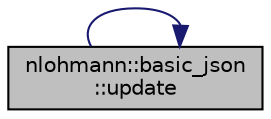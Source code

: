 digraph "nlohmann::basic_json::update"
{
 // LATEX_PDF_SIZE
  edge [fontname="Helvetica",fontsize="10",labelfontname="Helvetica",labelfontsize="10"];
  node [fontname="Helvetica",fontsize="10",shape=record];
  rankdir="LR";
  Node1 [label="nlohmann::basic_json\l::update",height=0.2,width=0.4,color="black", fillcolor="grey75", style="filled", fontcolor="black",tooltip="updates a JSON object from another object, overwriting existing keys"];
  Node1 -> Node1 [color="midnightblue",fontsize="10",style="solid",fontname="Helvetica"];
}
